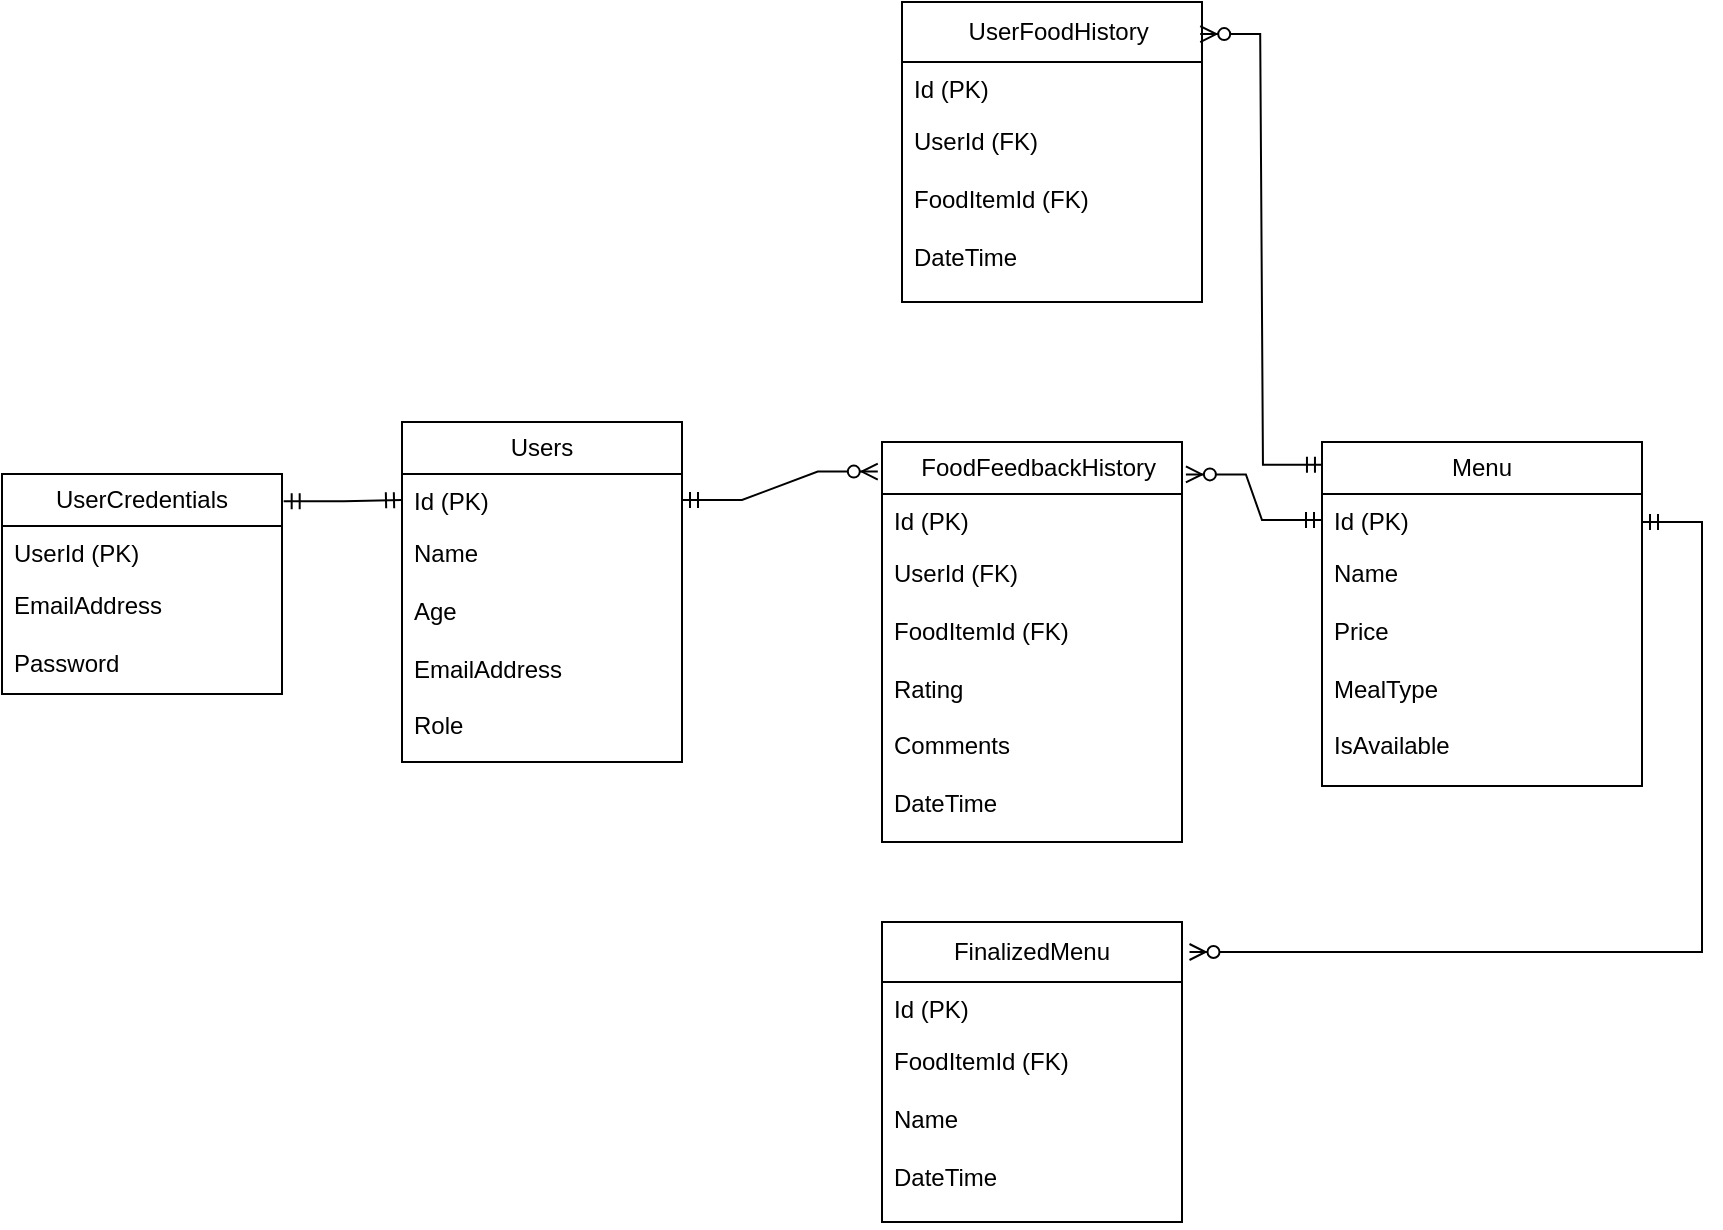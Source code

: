 <mxfile version="24.4.0" type="device">
  <diagram name="Page-1" id="oU-Ls_2aFCREJKez1NIy">
    <mxGraphModel dx="1400" dy="1765" grid="1" gridSize="10" guides="1" tooltips="1" connect="1" arrows="1" fold="1" page="1" pageScale="1" pageWidth="850" pageHeight="1100" math="0" shadow="0">
      <root>
        <mxCell id="0" />
        <mxCell id="1" parent="0" />
        <mxCell id="5007eKSaucRuR3BvJsnx-31" value="Users" style="swimlane;fontStyle=0;childLayout=stackLayout;horizontal=1;startSize=26;fillColor=none;horizontalStack=0;resizeParent=1;resizeParentMax=0;resizeLast=0;collapsible=1;marginBottom=0;whiteSpace=wrap;html=1;" parent="1" vertex="1">
          <mxGeometry x="350" y="-400" width="140" height="170" as="geometry" />
        </mxCell>
        <mxCell id="5007eKSaucRuR3BvJsnx-32" value="Id (PK)" style="text;strokeColor=none;fillColor=none;align=left;verticalAlign=top;spacingLeft=4;spacingRight=4;overflow=hidden;rotatable=0;points=[[0,0.5],[1,0.5]];portConstraint=eastwest;whiteSpace=wrap;html=1;" parent="5007eKSaucRuR3BvJsnx-31" vertex="1">
          <mxGeometry y="26" width="140" height="26" as="geometry" />
        </mxCell>
        <mxCell id="5007eKSaucRuR3BvJsnx-33" value="&lt;div&gt;&lt;span style=&quot;background-color: initial;&quot;&gt;Name&lt;/span&gt;&lt;br&gt;&lt;/div&gt;&lt;div&gt;&lt;span style=&quot;background-color: initial;&quot;&gt;&lt;br&gt;&lt;/span&gt;&lt;/div&gt;&lt;div&gt;Age&lt;/div&gt;&lt;div&gt;&lt;br&gt;&lt;/div&gt;&lt;div&gt;EmailAddress&lt;/div&gt;&lt;div&gt;&lt;br&gt;&lt;/div&gt;&lt;div&gt;Role&amp;nbsp;&lt;/div&gt;&lt;div&gt;&lt;br&gt;&lt;div&gt;&lt;br&gt;&lt;/div&gt;&lt;/div&gt;&lt;div&gt;&lt;br&gt;&lt;/div&gt;" style="text;strokeColor=none;fillColor=none;align=left;verticalAlign=top;spacingLeft=4;spacingRight=4;overflow=hidden;rotatable=0;points=[[0,0.5],[1,0.5]];portConstraint=eastwest;whiteSpace=wrap;html=1;" parent="5007eKSaucRuR3BvJsnx-31" vertex="1">
          <mxGeometry y="52" width="140" height="118" as="geometry" />
        </mxCell>
        <mxCell id="5007eKSaucRuR3BvJsnx-34" value="UserCredentials" style="swimlane;fontStyle=0;childLayout=stackLayout;horizontal=1;startSize=26;fillColor=none;horizontalStack=0;resizeParent=1;resizeParentMax=0;resizeLast=0;collapsible=1;marginBottom=0;whiteSpace=wrap;html=1;" parent="1" vertex="1">
          <mxGeometry x="150" y="-374" width="140" height="110" as="geometry" />
        </mxCell>
        <mxCell id="5007eKSaucRuR3BvJsnx-35" value="UserId (PK)" style="text;strokeColor=none;fillColor=none;align=left;verticalAlign=top;spacingLeft=4;spacingRight=4;overflow=hidden;rotatable=0;points=[[0,0.5],[1,0.5]];portConstraint=eastwest;whiteSpace=wrap;html=1;" parent="5007eKSaucRuR3BvJsnx-34" vertex="1">
          <mxGeometry y="26" width="140" height="26" as="geometry" />
        </mxCell>
        <mxCell id="5007eKSaucRuR3BvJsnx-36" value="&lt;div&gt;EmailAddress&lt;/div&gt;&lt;div&gt;&lt;br&gt;&lt;/div&gt;&lt;div&gt;Password&lt;/div&gt;" style="text;strokeColor=none;fillColor=none;align=left;verticalAlign=top;spacingLeft=4;spacingRight=4;overflow=hidden;rotatable=0;points=[[0,0.5],[1,0.5]];portConstraint=eastwest;whiteSpace=wrap;html=1;" parent="5007eKSaucRuR3BvJsnx-34" vertex="1">
          <mxGeometry y="52" width="140" height="58" as="geometry" />
        </mxCell>
        <mxCell id="5007eKSaucRuR3BvJsnx-37" value="&amp;nbsp; FoodFeedbackHistory" style="swimlane;fontStyle=0;childLayout=stackLayout;horizontal=1;startSize=26;fillColor=none;horizontalStack=0;resizeParent=1;resizeParentMax=0;resizeLast=0;collapsible=1;marginBottom=0;whiteSpace=wrap;html=1;" parent="1" vertex="1">
          <mxGeometry x="590" y="-390" width="150" height="200" as="geometry" />
        </mxCell>
        <mxCell id="5007eKSaucRuR3BvJsnx-38" value="Id (PK)" style="text;strokeColor=none;fillColor=none;align=left;verticalAlign=top;spacingLeft=4;spacingRight=4;overflow=hidden;rotatable=0;points=[[0,0.5],[1,0.5]];portConstraint=eastwest;whiteSpace=wrap;html=1;" parent="5007eKSaucRuR3BvJsnx-37" vertex="1">
          <mxGeometry y="26" width="150" height="26" as="geometry" />
        </mxCell>
        <mxCell id="5007eKSaucRuR3BvJsnx-39" value="&lt;div&gt;UserId (FK)&lt;/div&gt;&lt;div&gt;&lt;br&gt;&lt;/div&gt;&lt;div&gt;FoodItemId (FK)&lt;/div&gt;&lt;div&gt;&lt;br&gt;&lt;/div&gt;&lt;div&gt;Rating&lt;br&gt;&lt;br&gt;Comments&lt;br&gt;&lt;br&gt;DateTime&lt;/div&gt;" style="text;strokeColor=none;fillColor=none;align=left;verticalAlign=top;spacingLeft=4;spacingRight=4;overflow=hidden;rotatable=0;points=[[0,0.5],[1,0.5]];portConstraint=eastwest;whiteSpace=wrap;html=1;" parent="5007eKSaucRuR3BvJsnx-37" vertex="1">
          <mxGeometry y="52" width="150" height="148" as="geometry" />
        </mxCell>
        <mxCell id="5007eKSaucRuR3BvJsnx-41" value="Menu" style="swimlane;fontStyle=0;childLayout=stackLayout;horizontal=1;startSize=26;fillColor=none;horizontalStack=0;resizeParent=1;resizeParentMax=0;resizeLast=0;collapsible=1;marginBottom=0;whiteSpace=wrap;html=1;" parent="1" vertex="1">
          <mxGeometry x="810" y="-390" width="160" height="172" as="geometry" />
        </mxCell>
        <mxCell id="5007eKSaucRuR3BvJsnx-42" value="Id (PK)" style="text;strokeColor=none;fillColor=none;align=left;verticalAlign=top;spacingLeft=4;spacingRight=4;overflow=hidden;rotatable=0;points=[[0,0.5],[1,0.5]];portConstraint=eastwest;whiteSpace=wrap;html=1;" parent="5007eKSaucRuR3BvJsnx-41" vertex="1">
          <mxGeometry y="26" width="160" height="26" as="geometry" />
        </mxCell>
        <mxCell id="5007eKSaucRuR3BvJsnx-43" value="&lt;div&gt;&lt;span style=&quot;background-color: initial;&quot;&gt;Name&lt;/span&gt;&lt;br&gt;&lt;/div&gt;&lt;div&gt;&lt;br&gt;&lt;/div&gt;&lt;div&gt;Price&lt;br&gt;&lt;br&gt;MealType&lt;/div&gt;&lt;div&gt;&lt;br&gt;&lt;/div&gt;&lt;div&gt;&lt;div&gt;&lt;span style=&quot;background-color: initial;&quot;&gt;IsAvailable&lt;/span&gt;&lt;br&gt;&lt;/div&gt;&lt;div&gt;&lt;br&gt;&lt;/div&gt;&lt;/div&gt;" style="text;strokeColor=none;fillColor=none;align=left;verticalAlign=top;spacingLeft=4;spacingRight=4;overflow=hidden;rotatable=0;points=[[0,0.5],[1,0.5]];portConstraint=eastwest;whiteSpace=wrap;html=1;" parent="5007eKSaucRuR3BvJsnx-41" vertex="1">
          <mxGeometry y="52" width="160" height="120" as="geometry" />
        </mxCell>
        <mxCell id="5007eKSaucRuR3BvJsnx-56" value="" style="edgeStyle=entityRelationEdgeStyle;fontSize=12;html=1;endArrow=ERmandOne;startArrow=ERmandOne;rounded=0;exitX=1.006;exitY=0.124;exitDx=0;exitDy=0;exitPerimeter=0;entryX=0;entryY=0.5;entryDx=0;entryDy=0;" parent="1" source="5007eKSaucRuR3BvJsnx-34" target="5007eKSaucRuR3BvJsnx-32" edge="1">
          <mxGeometry width="100" height="100" relative="1" as="geometry">
            <mxPoint x="260.0" y="-360.98" as="sourcePoint" />
            <mxPoint x="346" y="-351" as="targetPoint" />
          </mxGeometry>
        </mxCell>
        <mxCell id="5007eKSaucRuR3BvJsnx-57" value="" style="edgeStyle=entityRelationEdgeStyle;fontSize=12;html=1;endArrow=ERzeroToMany;startArrow=ERmandOne;rounded=0;exitX=1;exitY=0.5;exitDx=0;exitDy=0;entryX=-0.014;entryY=0.074;entryDx=0;entryDy=0;entryPerimeter=0;" parent="1" source="5007eKSaucRuR3BvJsnx-32" target="5007eKSaucRuR3BvJsnx-37" edge="1">
          <mxGeometry width="100" height="100" relative="1" as="geometry">
            <mxPoint x="490" y="-369.06" as="sourcePoint" />
            <mxPoint x="586.08" y="-370.0" as="targetPoint" />
            <Array as="points">
              <mxPoint x="339.02" y="404.96" />
              <mxPoint x="586.02" y="-92.04" />
              <mxPoint x="599.02" y="-32.04" />
            </Array>
          </mxGeometry>
        </mxCell>
        <mxCell id="5007eKSaucRuR3BvJsnx-59" value="" style="edgeStyle=entityRelationEdgeStyle;fontSize=12;html=1;endArrow=ERzeroToMany;startArrow=ERmandOne;rounded=0;entryX=1.013;entryY=0.081;entryDx=0;entryDy=0;entryPerimeter=0;exitX=0;exitY=0.5;exitDx=0;exitDy=0;" parent="1" source="5007eKSaucRuR3BvJsnx-42" target="5007eKSaucRuR3BvJsnx-37" edge="1">
          <mxGeometry width="100" height="100" relative="1" as="geometry">
            <mxPoint x="837.3" y="-339.836" as="sourcePoint" />
            <mxPoint x="770" y="-340" as="targetPoint" />
          </mxGeometry>
        </mxCell>
        <mxCell id="dh0whUBilcxDu36NeOmU-1" value="&amp;nbsp; UserFoodHistory" style="swimlane;fontStyle=0;childLayout=stackLayout;horizontal=1;startSize=30;fillColor=none;horizontalStack=0;resizeParent=1;resizeParentMax=0;resizeLast=0;collapsible=1;marginBottom=0;whiteSpace=wrap;html=1;" parent="1" vertex="1">
          <mxGeometry x="600" y="-610" width="150" height="150" as="geometry" />
        </mxCell>
        <mxCell id="dh0whUBilcxDu36NeOmU-2" value="Id (PK)" style="text;strokeColor=none;fillColor=none;align=left;verticalAlign=top;spacingLeft=4;spacingRight=4;overflow=hidden;rotatable=0;points=[[0,0.5],[1,0.5]];portConstraint=eastwest;whiteSpace=wrap;html=1;" parent="dh0whUBilcxDu36NeOmU-1" vertex="1">
          <mxGeometry y="30" width="150" height="26" as="geometry" />
        </mxCell>
        <mxCell id="dh0whUBilcxDu36NeOmU-3" value="&lt;div&gt;UserId (FK)&lt;/div&gt;&lt;div&gt;&lt;br&gt;&lt;/div&gt;&lt;div&gt;FoodItemId (FK)&lt;/div&gt;&lt;div&gt;&lt;br&gt;DateTime&lt;/div&gt;" style="text;strokeColor=none;fillColor=none;align=left;verticalAlign=top;spacingLeft=4;spacingRight=4;overflow=hidden;rotatable=0;points=[[0,0.5],[1,0.5]];portConstraint=eastwest;whiteSpace=wrap;html=1;" parent="dh0whUBilcxDu36NeOmU-1" vertex="1">
          <mxGeometry y="56" width="150" height="94" as="geometry" />
        </mxCell>
        <mxCell id="dh0whUBilcxDu36NeOmU-4" value="" style="edgeStyle=entityRelationEdgeStyle;fontSize=12;html=1;endArrow=ERzeroToMany;startArrow=ERmandOne;rounded=0;entryX=0.994;entryY=0.107;entryDx=0;entryDy=0;entryPerimeter=0;exitX=0.003;exitY=0.066;exitDx=0;exitDy=0;exitPerimeter=0;" parent="1" source="5007eKSaucRuR3BvJsnx-41" target="dh0whUBilcxDu36NeOmU-1" edge="1">
          <mxGeometry width="100" height="100" relative="1" as="geometry">
            <mxPoint x="1020" y="-440" as="sourcePoint" />
            <mxPoint x="1080" y="-580" as="targetPoint" />
            <Array as="points">
              <mxPoint x="770" y="-570" />
            </Array>
          </mxGeometry>
        </mxCell>
        <mxCell id="ZURYn_NOjDs-wLqOrys4-1" value="FinalizedMenu" style="swimlane;fontStyle=0;childLayout=stackLayout;horizontal=1;startSize=30;fillColor=none;horizontalStack=0;resizeParent=1;resizeParentMax=0;resizeLast=0;collapsible=1;marginBottom=0;whiteSpace=wrap;html=1;" vertex="1" parent="1">
          <mxGeometry x="590" y="-150" width="150" height="150" as="geometry" />
        </mxCell>
        <mxCell id="ZURYn_NOjDs-wLqOrys4-2" value="Id (PK)" style="text;strokeColor=none;fillColor=none;align=left;verticalAlign=top;spacingLeft=4;spacingRight=4;overflow=hidden;rotatable=0;points=[[0,0.5],[1,0.5]];portConstraint=eastwest;whiteSpace=wrap;html=1;" vertex="1" parent="ZURYn_NOjDs-wLqOrys4-1">
          <mxGeometry y="30" width="150" height="26" as="geometry" />
        </mxCell>
        <mxCell id="ZURYn_NOjDs-wLqOrys4-3" value="&lt;div&gt;&lt;span style=&quot;background-color: initial;&quot;&gt;FoodItemId (FK)&lt;/span&gt;&lt;br&gt;&lt;/div&gt;&lt;div&gt;&lt;br&gt;Name&lt;br&gt;&lt;br&gt;DateTime&lt;br&gt;&lt;br&gt;&lt;br&gt;&lt;/div&gt;" style="text;strokeColor=none;fillColor=none;align=left;verticalAlign=top;spacingLeft=4;spacingRight=4;overflow=hidden;rotatable=0;points=[[0,0.5],[1,0.5]];portConstraint=eastwest;whiteSpace=wrap;html=1;" vertex="1" parent="ZURYn_NOjDs-wLqOrys4-1">
          <mxGeometry y="56" width="150" height="94" as="geometry" />
        </mxCell>
        <mxCell id="ZURYn_NOjDs-wLqOrys4-4" value="" style="edgeStyle=entityRelationEdgeStyle;fontSize=12;html=1;endArrow=ERzeroToMany;startArrow=ERmandOne;rounded=0;entryX=1.025;entryY=0.1;entryDx=0;entryDy=0;entryPerimeter=0;" edge="1" parent="1" target="ZURYn_NOjDs-wLqOrys4-1">
          <mxGeometry width="100" height="100" relative="1" as="geometry">
            <mxPoint x="970" y="-350" as="sourcePoint" />
            <mxPoint x="1070" y="-450" as="targetPoint" />
          </mxGeometry>
        </mxCell>
      </root>
    </mxGraphModel>
  </diagram>
</mxfile>

